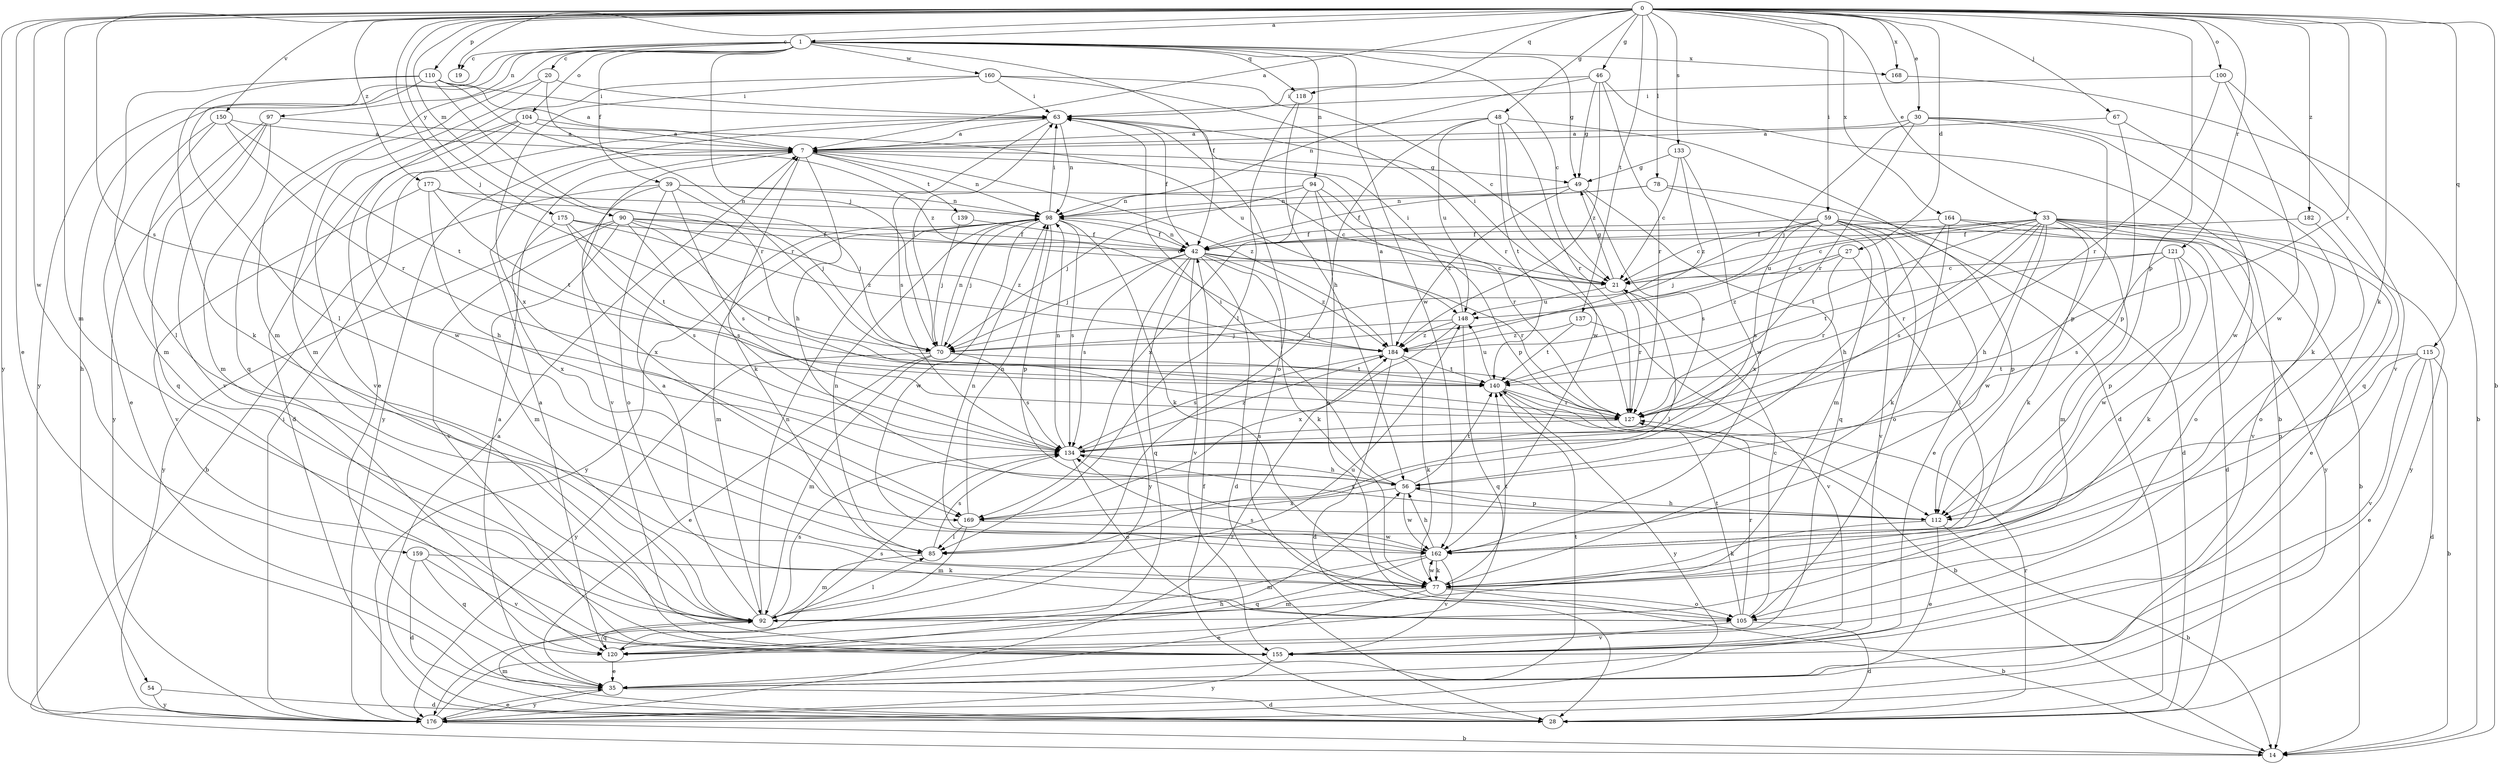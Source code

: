 strict digraph  {
0;
1;
7;
14;
19;
20;
21;
27;
28;
30;
33;
35;
39;
42;
46;
48;
49;
54;
56;
59;
63;
67;
70;
77;
78;
85;
90;
92;
94;
97;
98;
100;
104;
105;
110;
112;
115;
118;
120;
121;
127;
133;
134;
137;
139;
140;
148;
150;
155;
159;
160;
162;
164;
168;
169;
175;
176;
177;
182;
184;
0 -> 1  [label=a];
0 -> 7  [label=a];
0 -> 14  [label=b];
0 -> 19  [label=c];
0 -> 27  [label=d];
0 -> 30  [label=e];
0 -> 33  [label=e];
0 -> 35  [label=e];
0 -> 46  [label=g];
0 -> 48  [label=g];
0 -> 59  [label=i];
0 -> 67  [label=j];
0 -> 70  [label=j];
0 -> 77  [label=k];
0 -> 78  [label=l];
0 -> 90  [label=m];
0 -> 92  [label=m];
0 -> 100  [label=o];
0 -> 110  [label=p];
0 -> 112  [label=p];
0 -> 115  [label=q];
0 -> 118  [label=q];
0 -> 121  [label=r];
0 -> 127  [label=r];
0 -> 133  [label=s];
0 -> 134  [label=s];
0 -> 137  [label=t];
0 -> 150  [label=v];
0 -> 159  [label=w];
0 -> 164  [label=x];
0 -> 168  [label=x];
0 -> 175  [label=y];
0 -> 176  [label=y];
0 -> 177  [label=z];
0 -> 182  [label=z];
1 -> 19  [label=c];
1 -> 20  [label=c];
1 -> 21  [label=c];
1 -> 39  [label=f];
1 -> 42  [label=f];
1 -> 49  [label=g];
1 -> 54  [label=h];
1 -> 70  [label=j];
1 -> 92  [label=m];
1 -> 94  [label=n];
1 -> 97  [label=n];
1 -> 104  [label=o];
1 -> 118  [label=q];
1 -> 160  [label=w];
1 -> 162  [label=w];
1 -> 168  [label=x];
1 -> 176  [label=y];
7 -> 49  [label=g];
7 -> 56  [label=h];
7 -> 77  [label=k];
7 -> 98  [label=n];
7 -> 139  [label=t];
7 -> 155  [label=v];
7 -> 184  [label=z];
20 -> 63  [label=i];
20 -> 92  [label=m];
20 -> 120  [label=q];
20 -> 127  [label=r];
21 -> 49  [label=g];
21 -> 63  [label=i];
21 -> 85  [label=l];
21 -> 127  [label=r];
21 -> 148  [label=u];
27 -> 21  [label=c];
27 -> 85  [label=l];
27 -> 127  [label=r];
27 -> 184  [label=z];
28 -> 7  [label=a];
28 -> 42  [label=f];
28 -> 92  [label=m];
28 -> 127  [label=r];
30 -> 7  [label=a];
30 -> 70  [label=j];
30 -> 112  [label=p];
30 -> 120  [label=q];
30 -> 127  [label=r];
30 -> 162  [label=w];
33 -> 21  [label=c];
33 -> 35  [label=e];
33 -> 42  [label=f];
33 -> 56  [label=h];
33 -> 77  [label=k];
33 -> 92  [label=m];
33 -> 105  [label=o];
33 -> 127  [label=r];
33 -> 134  [label=s];
33 -> 140  [label=t];
33 -> 148  [label=u];
33 -> 155  [label=v];
33 -> 162  [label=w];
33 -> 176  [label=y];
35 -> 7  [label=a];
35 -> 28  [label=d];
35 -> 140  [label=t];
35 -> 176  [label=y];
39 -> 14  [label=b];
39 -> 21  [label=c];
39 -> 70  [label=j];
39 -> 98  [label=n];
39 -> 105  [label=o];
39 -> 134  [label=s];
39 -> 169  [label=x];
42 -> 21  [label=c];
42 -> 28  [label=d];
42 -> 70  [label=j];
42 -> 77  [label=k];
42 -> 98  [label=n];
42 -> 120  [label=q];
42 -> 127  [label=r];
42 -> 134  [label=s];
42 -> 155  [label=v];
42 -> 176  [label=y];
42 -> 184  [label=z];
46 -> 14  [label=b];
46 -> 49  [label=g];
46 -> 63  [label=i];
46 -> 98  [label=n];
46 -> 127  [label=r];
46 -> 184  [label=z];
48 -> 7  [label=a];
48 -> 28  [label=d];
48 -> 85  [label=l];
48 -> 127  [label=r];
48 -> 140  [label=t];
48 -> 148  [label=u];
48 -> 162  [label=w];
49 -> 98  [label=n];
49 -> 120  [label=q];
49 -> 134  [label=s];
49 -> 184  [label=z];
54 -> 28  [label=d];
54 -> 176  [label=y];
56 -> 63  [label=i];
56 -> 112  [label=p];
56 -> 140  [label=t];
56 -> 162  [label=w];
56 -> 169  [label=x];
59 -> 21  [label=c];
59 -> 28  [label=d];
59 -> 35  [label=e];
59 -> 42  [label=f];
59 -> 70  [label=j];
59 -> 105  [label=o];
59 -> 112  [label=p];
59 -> 134  [label=s];
59 -> 155  [label=v];
59 -> 169  [label=x];
63 -> 7  [label=a];
63 -> 42  [label=f];
63 -> 98  [label=n];
63 -> 105  [label=o];
63 -> 134  [label=s];
63 -> 176  [label=y];
67 -> 7  [label=a];
67 -> 77  [label=k];
67 -> 112  [label=p];
70 -> 35  [label=e];
70 -> 63  [label=i];
70 -> 92  [label=m];
70 -> 98  [label=n];
70 -> 134  [label=s];
70 -> 140  [label=t];
70 -> 176  [label=y];
77 -> 14  [label=b];
77 -> 35  [label=e];
77 -> 92  [label=m];
77 -> 105  [label=o];
77 -> 134  [label=s];
77 -> 140  [label=t];
77 -> 162  [label=w];
78 -> 28  [label=d];
78 -> 42  [label=f];
78 -> 92  [label=m];
78 -> 98  [label=n];
85 -> 92  [label=m];
85 -> 98  [label=n];
85 -> 134  [label=s];
90 -> 21  [label=c];
90 -> 42  [label=f];
90 -> 92  [label=m];
90 -> 127  [label=r];
90 -> 134  [label=s];
90 -> 155  [label=v];
90 -> 176  [label=y];
90 -> 184  [label=z];
92 -> 7  [label=a];
92 -> 85  [label=l];
92 -> 98  [label=n];
92 -> 120  [label=q];
92 -> 134  [label=s];
92 -> 148  [label=u];
94 -> 70  [label=j];
94 -> 98  [label=n];
94 -> 105  [label=o];
94 -> 112  [label=p];
94 -> 127  [label=r];
94 -> 169  [label=x];
97 -> 7  [label=a];
97 -> 92  [label=m];
97 -> 120  [label=q];
97 -> 155  [label=v];
97 -> 176  [label=y];
98 -> 42  [label=f];
98 -> 63  [label=i];
98 -> 70  [label=j];
98 -> 77  [label=k];
98 -> 92  [label=m];
98 -> 112  [label=p];
98 -> 134  [label=s];
98 -> 162  [label=w];
98 -> 176  [label=y];
100 -> 63  [label=i];
100 -> 127  [label=r];
100 -> 155  [label=v];
100 -> 162  [label=w];
104 -> 7  [label=a];
104 -> 28  [label=d];
104 -> 148  [label=u];
104 -> 155  [label=v];
104 -> 162  [label=w];
105 -> 21  [label=c];
105 -> 28  [label=d];
105 -> 127  [label=r];
105 -> 140  [label=t];
105 -> 155  [label=v];
110 -> 7  [label=a];
110 -> 63  [label=i];
110 -> 77  [label=k];
110 -> 85  [label=l];
110 -> 92  [label=m];
110 -> 127  [label=r];
110 -> 184  [label=z];
112 -> 14  [label=b];
112 -> 35  [label=e];
112 -> 56  [label=h];
112 -> 77  [label=k];
112 -> 134  [label=s];
115 -> 14  [label=b];
115 -> 28  [label=d];
115 -> 35  [label=e];
115 -> 112  [label=p];
115 -> 140  [label=t];
115 -> 155  [label=v];
118 -> 56  [label=h];
118 -> 85  [label=l];
120 -> 7  [label=a];
120 -> 35  [label=e];
120 -> 134  [label=s];
121 -> 21  [label=c];
121 -> 77  [label=k];
121 -> 112  [label=p];
121 -> 134  [label=s];
121 -> 140  [label=t];
121 -> 162  [label=w];
127 -> 134  [label=s];
133 -> 21  [label=c];
133 -> 49  [label=g];
133 -> 162  [label=w];
133 -> 184  [label=z];
134 -> 56  [label=h];
134 -> 98  [label=n];
134 -> 105  [label=o];
134 -> 184  [label=z];
137 -> 140  [label=t];
137 -> 155  [label=v];
137 -> 184  [label=z];
139 -> 42  [label=f];
139 -> 70  [label=j];
140 -> 14  [label=b];
140 -> 127  [label=r];
140 -> 148  [label=u];
140 -> 176  [label=y];
148 -> 63  [label=i];
148 -> 70  [label=j];
148 -> 120  [label=q];
148 -> 169  [label=x];
148 -> 184  [label=z];
150 -> 7  [label=a];
150 -> 35  [label=e];
150 -> 85  [label=l];
150 -> 127  [label=r];
150 -> 140  [label=t];
155 -> 176  [label=y];
159 -> 28  [label=d];
159 -> 77  [label=k];
159 -> 120  [label=q];
159 -> 155  [label=v];
160 -> 21  [label=c];
160 -> 35  [label=e];
160 -> 63  [label=i];
160 -> 127  [label=r];
160 -> 169  [label=x];
162 -> 56  [label=h];
162 -> 77  [label=k];
162 -> 92  [label=m];
162 -> 98  [label=n];
162 -> 120  [label=q];
162 -> 155  [label=v];
164 -> 14  [label=b];
164 -> 42  [label=f];
164 -> 56  [label=h];
164 -> 77  [label=k];
164 -> 176  [label=y];
168 -> 14  [label=b];
169 -> 85  [label=l];
169 -> 92  [label=m];
169 -> 98  [label=n];
169 -> 162  [label=w];
175 -> 42  [label=f];
175 -> 134  [label=s];
175 -> 140  [label=t];
175 -> 169  [label=x];
175 -> 184  [label=z];
176 -> 14  [label=b];
176 -> 35  [label=e];
176 -> 56  [label=h];
176 -> 63  [label=i];
176 -> 184  [label=z];
177 -> 56  [label=h];
177 -> 70  [label=j];
177 -> 98  [label=n];
177 -> 140  [label=t];
177 -> 155  [label=v];
182 -> 42  [label=f];
182 -> 105  [label=o];
184 -> 7  [label=a];
184 -> 28  [label=d];
184 -> 77  [label=k];
184 -> 134  [label=s];
184 -> 140  [label=t];
}
